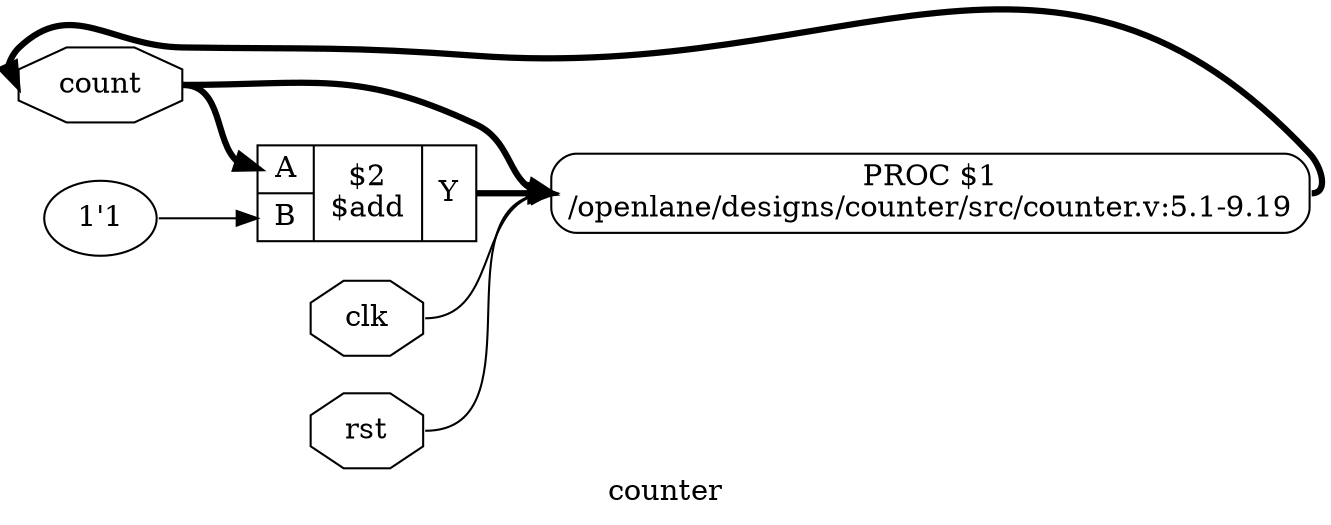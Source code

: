 digraph "counter" {
label="counter";
rankdir="LR";
remincross=true;
n3 [ shape=octagon, label="count", color="black", fontcolor="black" ];
n4 [ shape=octagon, label="rst", color="black", fontcolor="black" ];
n5 [ shape=octagon, label="clk", color="black", fontcolor="black" ];
v0 [ label="1'1" ];
c9 [ shape=record, label="{{<p6> A|<p7> B}|$2\n$add|{<p8> Y}}",  ];
p1 [shape=box, style=rounded, label="PROC $1\n/openlane/designs/counter/src/counter.v:5.1-9.19"];
c9:p8:e -> p1:w [color="black", fontcolor="black", style="setlinewidth(3)", label=""];
p1:e -> n3:w [color="black", fontcolor="black", style="setlinewidth(3)", label=""];
n3:e -> c9:p6:w [color="black", fontcolor="black", style="setlinewidth(3)", label=""];
n3:e -> p1:w [color="black", fontcolor="black", style="setlinewidth(3)", label=""];
n4:e -> p1:w [color="black", fontcolor="black", label=""];
n5:e -> p1:w [color="black", fontcolor="black", label=""];
v0:e -> c9:p7:w [color="black", fontcolor="black", label=""];
}
